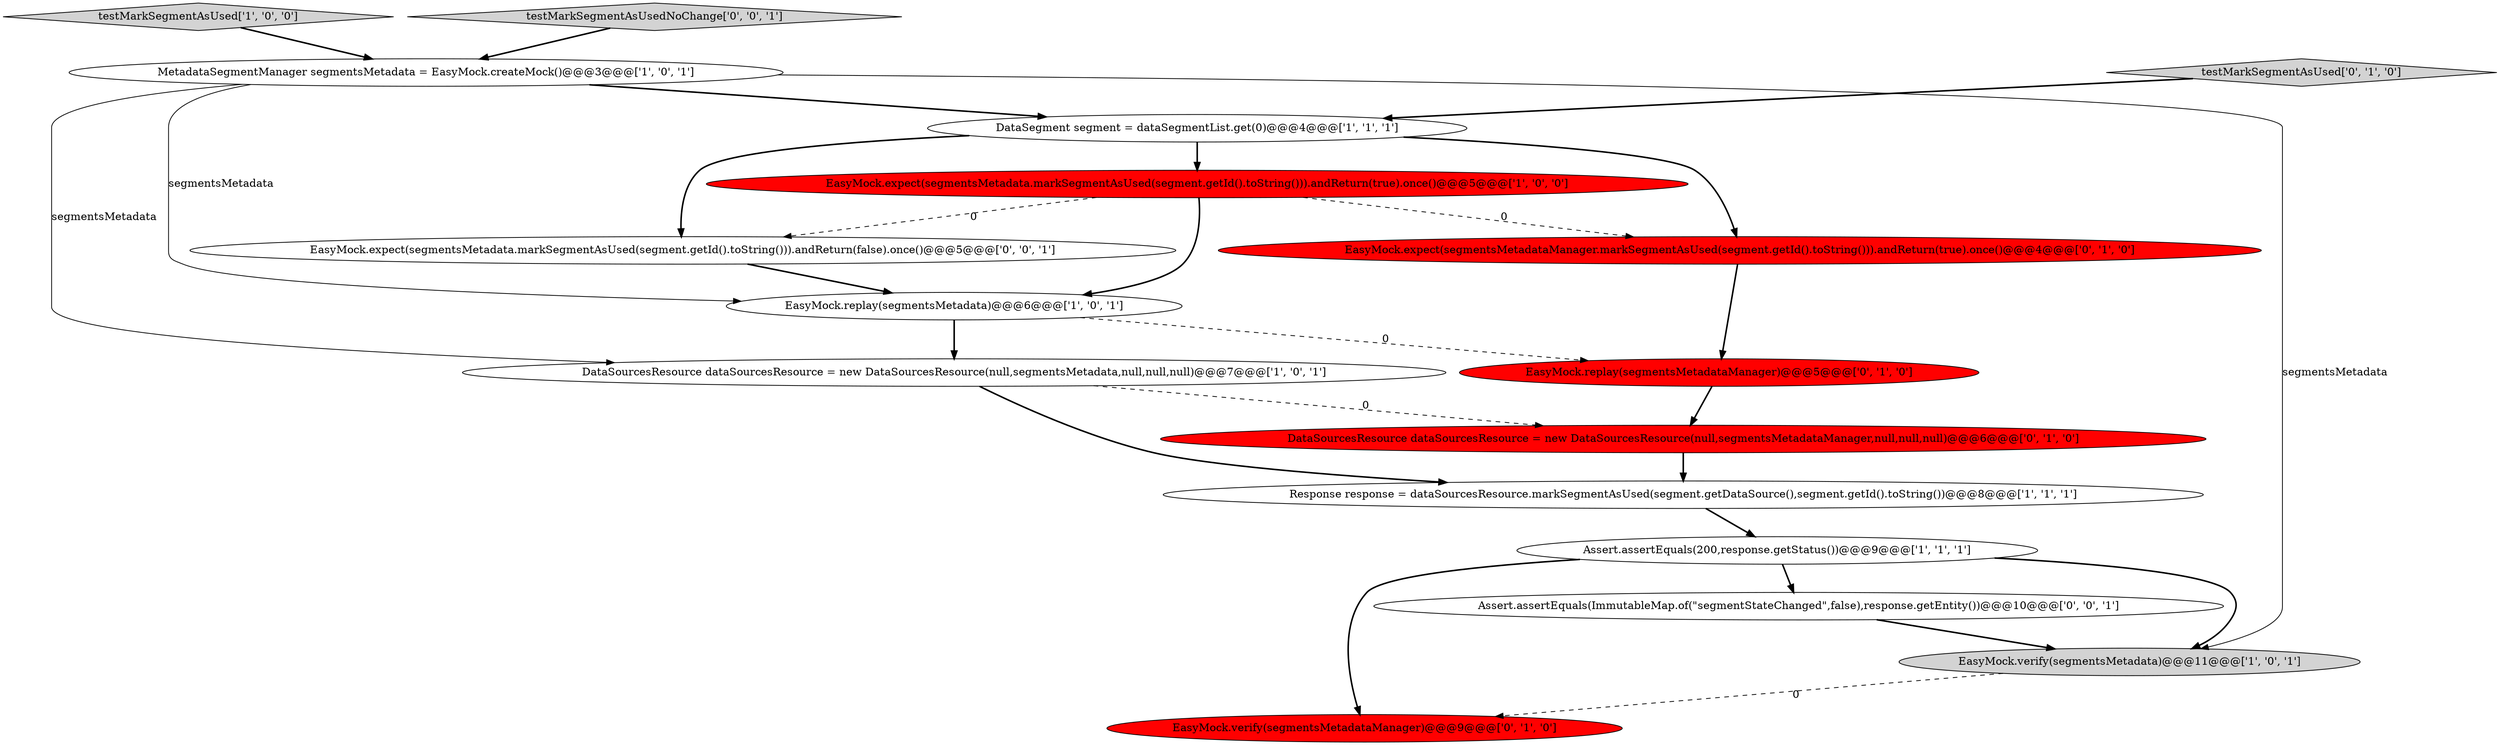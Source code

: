 digraph {
8 [style = filled, label = "testMarkSegmentAsUsed['1', '0', '0']", fillcolor = lightgray, shape = diamond image = "AAA0AAABBB1BBB"];
3 [style = filled, label = "DataSegment segment = dataSegmentList.get(0)@@@4@@@['1', '1', '1']", fillcolor = white, shape = ellipse image = "AAA0AAABBB1BBB"];
5 [style = filled, label = "EasyMock.expect(segmentsMetadata.markSegmentAsUsed(segment.getId().toString())).andReturn(true).once()@@@5@@@['1', '0', '0']", fillcolor = red, shape = ellipse image = "AAA1AAABBB1BBB"];
13 [style = filled, label = "EasyMock.verify(segmentsMetadataManager)@@@9@@@['0', '1', '0']", fillcolor = red, shape = ellipse image = "AAA1AAABBB2BBB"];
9 [style = filled, label = "testMarkSegmentAsUsed['0', '1', '0']", fillcolor = lightgray, shape = diamond image = "AAA0AAABBB2BBB"];
7 [style = filled, label = "Response response = dataSourcesResource.markSegmentAsUsed(segment.getDataSource(),segment.getId().toString())@@@8@@@['1', '1', '1']", fillcolor = white, shape = ellipse image = "AAA0AAABBB1BBB"];
1 [style = filled, label = "DataSourcesResource dataSourcesResource = new DataSourcesResource(null,segmentsMetadata,null,null,null)@@@7@@@['1', '0', '1']", fillcolor = white, shape = ellipse image = "AAA0AAABBB1BBB"];
16 [style = filled, label = "EasyMock.expect(segmentsMetadata.markSegmentAsUsed(segment.getId().toString())).andReturn(false).once()@@@5@@@['0', '0', '1']", fillcolor = white, shape = ellipse image = "AAA0AAABBB3BBB"];
6 [style = filled, label = "EasyMock.replay(segmentsMetadata)@@@6@@@['1', '0', '1']", fillcolor = white, shape = ellipse image = "AAA0AAABBB1BBB"];
4 [style = filled, label = "Assert.assertEquals(200,response.getStatus())@@@9@@@['1', '1', '1']", fillcolor = white, shape = ellipse image = "AAA0AAABBB1BBB"];
0 [style = filled, label = "EasyMock.verify(segmentsMetadata)@@@11@@@['1', '0', '1']", fillcolor = lightgray, shape = ellipse image = "AAA0AAABBB1BBB"];
12 [style = filled, label = "DataSourcesResource dataSourcesResource = new DataSourcesResource(null,segmentsMetadataManager,null,null,null)@@@6@@@['0', '1', '0']", fillcolor = red, shape = ellipse image = "AAA1AAABBB2BBB"];
11 [style = filled, label = "EasyMock.expect(segmentsMetadataManager.markSegmentAsUsed(segment.getId().toString())).andReturn(true).once()@@@4@@@['0', '1', '0']", fillcolor = red, shape = ellipse image = "AAA1AAABBB2BBB"];
2 [style = filled, label = "MetadataSegmentManager segmentsMetadata = EasyMock.createMock()@@@3@@@['1', '0', '1']", fillcolor = white, shape = ellipse image = "AAA0AAABBB1BBB"];
14 [style = filled, label = "Assert.assertEquals(ImmutableMap.of(\"segmentStateChanged\",false),response.getEntity())@@@10@@@['0', '0', '1']", fillcolor = white, shape = ellipse image = "AAA0AAABBB3BBB"];
10 [style = filled, label = "EasyMock.replay(segmentsMetadataManager)@@@5@@@['0', '1', '0']", fillcolor = red, shape = ellipse image = "AAA1AAABBB2BBB"];
15 [style = filled, label = "testMarkSegmentAsUsedNoChange['0', '0', '1']", fillcolor = lightgray, shape = diamond image = "AAA0AAABBB3BBB"];
4->14 [style = bold, label=""];
15->2 [style = bold, label=""];
2->6 [style = solid, label="segmentsMetadata"];
16->6 [style = bold, label=""];
2->3 [style = bold, label=""];
4->13 [style = bold, label=""];
3->11 [style = bold, label=""];
7->4 [style = bold, label=""];
3->16 [style = bold, label=""];
1->7 [style = bold, label=""];
12->7 [style = bold, label=""];
4->0 [style = bold, label=""];
6->10 [style = dashed, label="0"];
5->16 [style = dashed, label="0"];
6->1 [style = bold, label=""];
1->12 [style = dashed, label="0"];
3->5 [style = bold, label=""];
2->0 [style = solid, label="segmentsMetadata"];
5->6 [style = bold, label=""];
14->0 [style = bold, label=""];
8->2 [style = bold, label=""];
5->11 [style = dashed, label="0"];
11->10 [style = bold, label=""];
10->12 [style = bold, label=""];
0->13 [style = dashed, label="0"];
9->3 [style = bold, label=""];
2->1 [style = solid, label="segmentsMetadata"];
}
